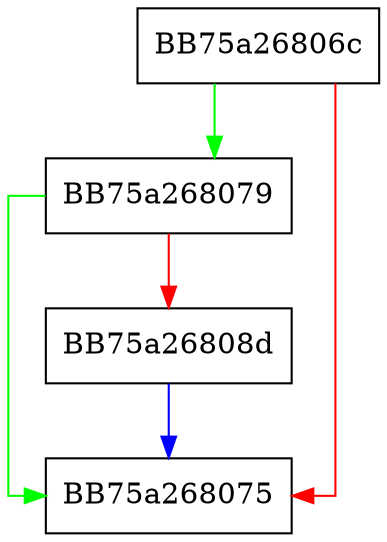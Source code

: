 digraph is_ready {
  node [shape="box"];
  graph [splines=ortho];
  BB75a26806c -> BB75a268079 [color="green"];
  BB75a26806c -> BB75a268075 [color="red"];
  BB75a268079 -> BB75a268075 [color="green"];
  BB75a268079 -> BB75a26808d [color="red"];
  BB75a26808d -> BB75a268075 [color="blue"];
}
